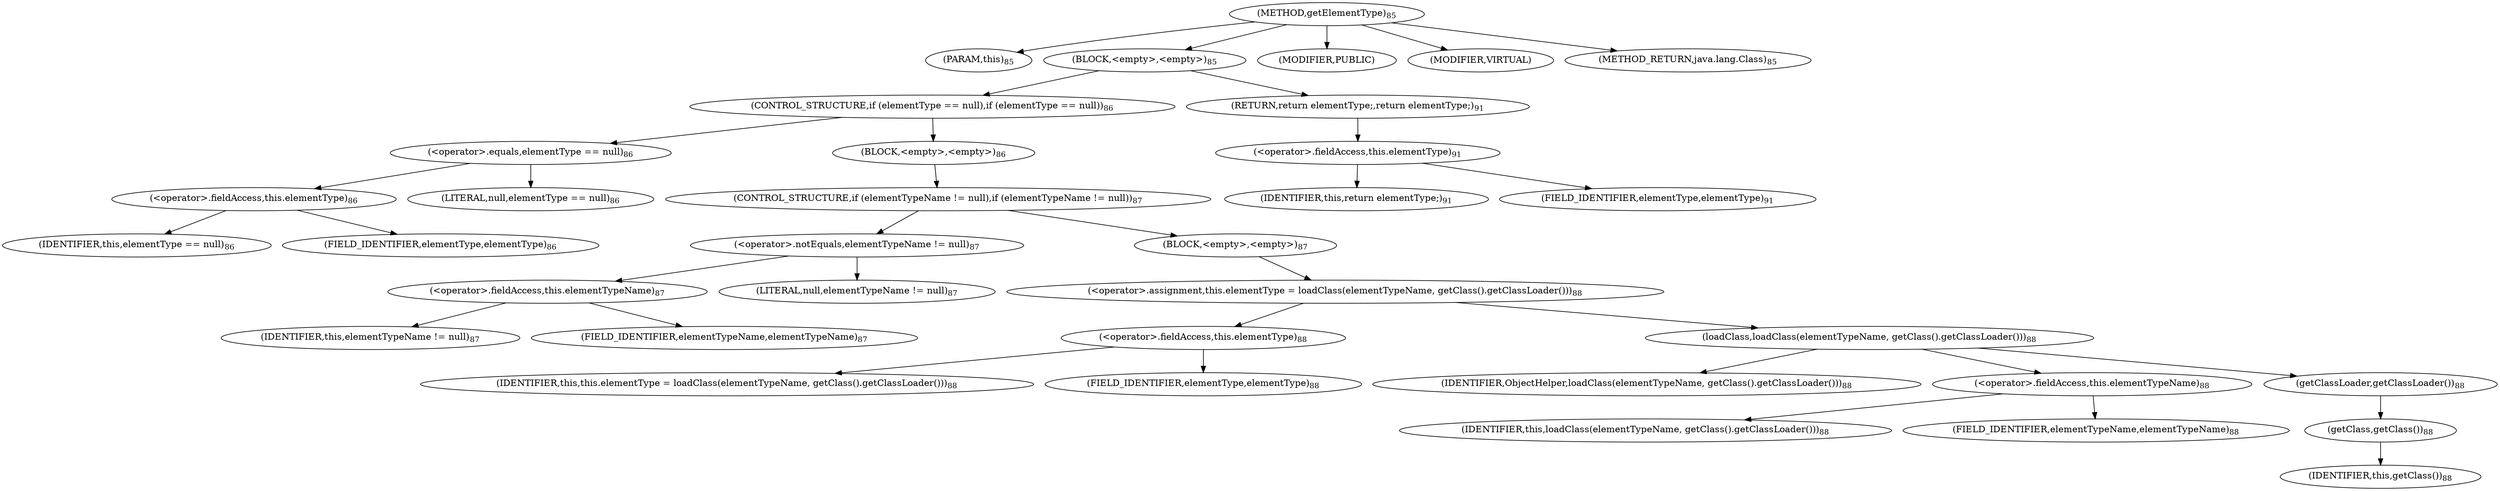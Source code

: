 digraph "getElementType" {  
"150" [label = <(METHOD,getElementType)<SUB>85</SUB>> ]
"20" [label = <(PARAM,this)<SUB>85</SUB>> ]
"151" [label = <(BLOCK,&lt;empty&gt;,&lt;empty&gt;)<SUB>85</SUB>> ]
"152" [label = <(CONTROL_STRUCTURE,if (elementType == null),if (elementType == null))<SUB>86</SUB>> ]
"153" [label = <(&lt;operator&gt;.equals,elementType == null)<SUB>86</SUB>> ]
"154" [label = <(&lt;operator&gt;.fieldAccess,this.elementType)<SUB>86</SUB>> ]
"155" [label = <(IDENTIFIER,this,elementType == null)<SUB>86</SUB>> ]
"156" [label = <(FIELD_IDENTIFIER,elementType,elementType)<SUB>86</SUB>> ]
"157" [label = <(LITERAL,null,elementType == null)<SUB>86</SUB>> ]
"158" [label = <(BLOCK,&lt;empty&gt;,&lt;empty&gt;)<SUB>86</SUB>> ]
"159" [label = <(CONTROL_STRUCTURE,if (elementTypeName != null),if (elementTypeName != null))<SUB>87</SUB>> ]
"160" [label = <(&lt;operator&gt;.notEquals,elementTypeName != null)<SUB>87</SUB>> ]
"161" [label = <(&lt;operator&gt;.fieldAccess,this.elementTypeName)<SUB>87</SUB>> ]
"162" [label = <(IDENTIFIER,this,elementTypeName != null)<SUB>87</SUB>> ]
"163" [label = <(FIELD_IDENTIFIER,elementTypeName,elementTypeName)<SUB>87</SUB>> ]
"164" [label = <(LITERAL,null,elementTypeName != null)<SUB>87</SUB>> ]
"165" [label = <(BLOCK,&lt;empty&gt;,&lt;empty&gt;)<SUB>87</SUB>> ]
"166" [label = <(&lt;operator&gt;.assignment,this.elementType = loadClass(elementTypeName, getClass().getClassLoader()))<SUB>88</SUB>> ]
"167" [label = <(&lt;operator&gt;.fieldAccess,this.elementType)<SUB>88</SUB>> ]
"168" [label = <(IDENTIFIER,this,this.elementType = loadClass(elementTypeName, getClass().getClassLoader()))<SUB>88</SUB>> ]
"169" [label = <(FIELD_IDENTIFIER,elementType,elementType)<SUB>88</SUB>> ]
"170" [label = <(loadClass,loadClass(elementTypeName, getClass().getClassLoader()))<SUB>88</SUB>> ]
"171" [label = <(IDENTIFIER,ObjectHelper,loadClass(elementTypeName, getClass().getClassLoader()))<SUB>88</SUB>> ]
"172" [label = <(&lt;operator&gt;.fieldAccess,this.elementTypeName)<SUB>88</SUB>> ]
"173" [label = <(IDENTIFIER,this,loadClass(elementTypeName, getClass().getClassLoader()))<SUB>88</SUB>> ]
"174" [label = <(FIELD_IDENTIFIER,elementTypeName,elementTypeName)<SUB>88</SUB>> ]
"175" [label = <(getClassLoader,getClassLoader())<SUB>88</SUB>> ]
"176" [label = <(getClass,getClass())<SUB>88</SUB>> ]
"19" [label = <(IDENTIFIER,this,getClass())<SUB>88</SUB>> ]
"177" [label = <(RETURN,return elementType;,return elementType;)<SUB>91</SUB>> ]
"178" [label = <(&lt;operator&gt;.fieldAccess,this.elementType)<SUB>91</SUB>> ]
"179" [label = <(IDENTIFIER,this,return elementType;)<SUB>91</SUB>> ]
"180" [label = <(FIELD_IDENTIFIER,elementType,elementType)<SUB>91</SUB>> ]
"181" [label = <(MODIFIER,PUBLIC)> ]
"182" [label = <(MODIFIER,VIRTUAL)> ]
"183" [label = <(METHOD_RETURN,java.lang.Class)<SUB>85</SUB>> ]
  "150" -> "20" 
  "150" -> "151" 
  "150" -> "181" 
  "150" -> "182" 
  "150" -> "183" 
  "151" -> "152" 
  "151" -> "177" 
  "152" -> "153" 
  "152" -> "158" 
  "153" -> "154" 
  "153" -> "157" 
  "154" -> "155" 
  "154" -> "156" 
  "158" -> "159" 
  "159" -> "160" 
  "159" -> "165" 
  "160" -> "161" 
  "160" -> "164" 
  "161" -> "162" 
  "161" -> "163" 
  "165" -> "166" 
  "166" -> "167" 
  "166" -> "170" 
  "167" -> "168" 
  "167" -> "169" 
  "170" -> "171" 
  "170" -> "172" 
  "170" -> "175" 
  "172" -> "173" 
  "172" -> "174" 
  "175" -> "176" 
  "176" -> "19" 
  "177" -> "178" 
  "178" -> "179" 
  "178" -> "180" 
}
